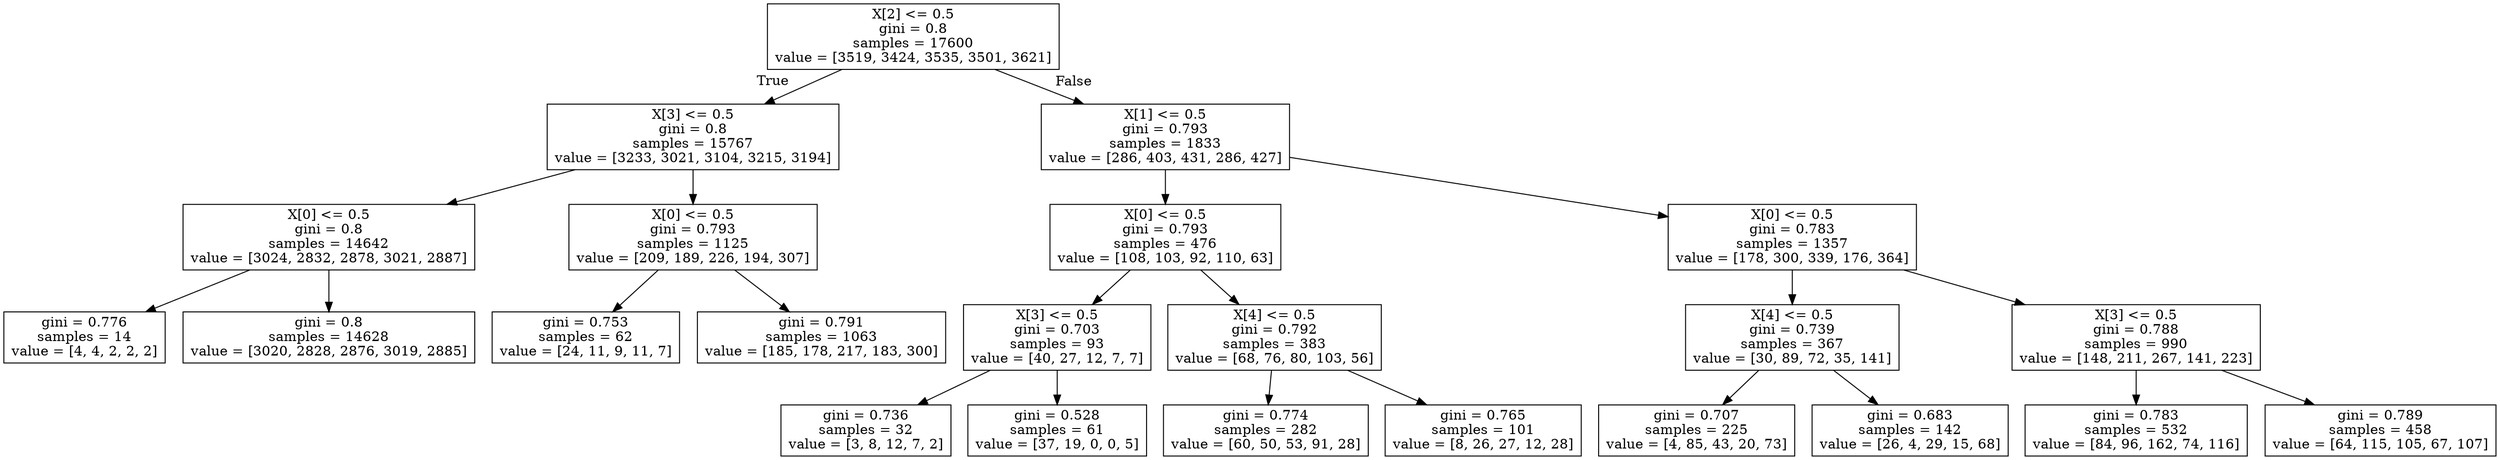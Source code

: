 digraph Tree {
node [shape=box] ;
0 [label="X[2] <= 0.5\ngini = 0.8\nsamples = 17600\nvalue = [3519, 3424, 3535, 3501, 3621]"] ;
1 [label="X[3] <= 0.5\ngini = 0.8\nsamples = 15767\nvalue = [3233, 3021, 3104, 3215, 3194]"] ;
0 -> 1 [labeldistance=2.5, labelangle=45, headlabel="True"] ;
2 [label="X[0] <= 0.5\ngini = 0.8\nsamples = 14642\nvalue = [3024, 2832, 2878, 3021, 2887]"] ;
1 -> 2 ;
3 [label="gini = 0.776\nsamples = 14\nvalue = [4, 4, 2, 2, 2]"] ;
2 -> 3 ;
4 [label="gini = 0.8\nsamples = 14628\nvalue = [3020, 2828, 2876, 3019, 2885]"] ;
2 -> 4 ;
5 [label="X[0] <= 0.5\ngini = 0.793\nsamples = 1125\nvalue = [209, 189, 226, 194, 307]"] ;
1 -> 5 ;
6 [label="gini = 0.753\nsamples = 62\nvalue = [24, 11, 9, 11, 7]"] ;
5 -> 6 ;
7 [label="gini = 0.791\nsamples = 1063\nvalue = [185, 178, 217, 183, 300]"] ;
5 -> 7 ;
8 [label="X[1] <= 0.5\ngini = 0.793\nsamples = 1833\nvalue = [286, 403, 431, 286, 427]"] ;
0 -> 8 [labeldistance=2.5, labelangle=-45, headlabel="False"] ;
9 [label="X[0] <= 0.5\ngini = 0.793\nsamples = 476\nvalue = [108, 103, 92, 110, 63]"] ;
8 -> 9 ;
10 [label="X[3] <= 0.5\ngini = 0.703\nsamples = 93\nvalue = [40, 27, 12, 7, 7]"] ;
9 -> 10 ;
11 [label="gini = 0.736\nsamples = 32\nvalue = [3, 8, 12, 7, 2]"] ;
10 -> 11 ;
12 [label="gini = 0.528\nsamples = 61\nvalue = [37, 19, 0, 0, 5]"] ;
10 -> 12 ;
13 [label="X[4] <= 0.5\ngini = 0.792\nsamples = 383\nvalue = [68, 76, 80, 103, 56]"] ;
9 -> 13 ;
14 [label="gini = 0.774\nsamples = 282\nvalue = [60, 50, 53, 91, 28]"] ;
13 -> 14 ;
15 [label="gini = 0.765\nsamples = 101\nvalue = [8, 26, 27, 12, 28]"] ;
13 -> 15 ;
16 [label="X[0] <= 0.5\ngini = 0.783\nsamples = 1357\nvalue = [178, 300, 339, 176, 364]"] ;
8 -> 16 ;
17 [label="X[4] <= 0.5\ngini = 0.739\nsamples = 367\nvalue = [30, 89, 72, 35, 141]"] ;
16 -> 17 ;
18 [label="gini = 0.707\nsamples = 225\nvalue = [4, 85, 43, 20, 73]"] ;
17 -> 18 ;
19 [label="gini = 0.683\nsamples = 142\nvalue = [26, 4, 29, 15, 68]"] ;
17 -> 19 ;
20 [label="X[3] <= 0.5\ngini = 0.788\nsamples = 990\nvalue = [148, 211, 267, 141, 223]"] ;
16 -> 20 ;
21 [label="gini = 0.783\nsamples = 532\nvalue = [84, 96, 162, 74, 116]"] ;
20 -> 21 ;
22 [label="gini = 0.789\nsamples = 458\nvalue = [64, 115, 105, 67, 107]"] ;
20 -> 22 ;
}
